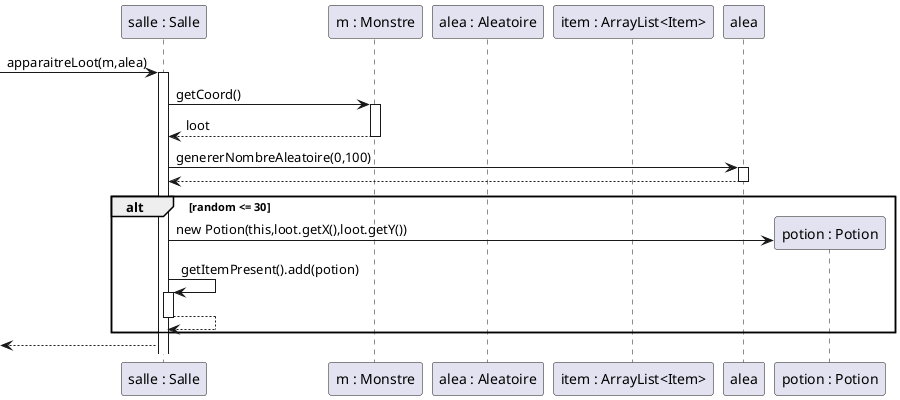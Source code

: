 @startuml
Participant "salle : Salle" as s
Participant "m : Monstre" as m
Participant "alea : Aleatoire" as al
Participant "item : ArrayList<Item>" as item



->s : apparaitreLoot(m,alea)
activate s
s->m : getCoord()
activate m
m-->s : loot
deactivate m
s->alea : genererNombreAleatoire(0,100)
activate alea
alea-->s 
deactivate alea

alt random <= 30
create "potion : Potion" as po
s->po : new Potion(this,loot.getX(),loot.getY())
s->s : getItemPresent().add(potion)
activate s
s-->s
deactivate s
end
<--s
@enduml
